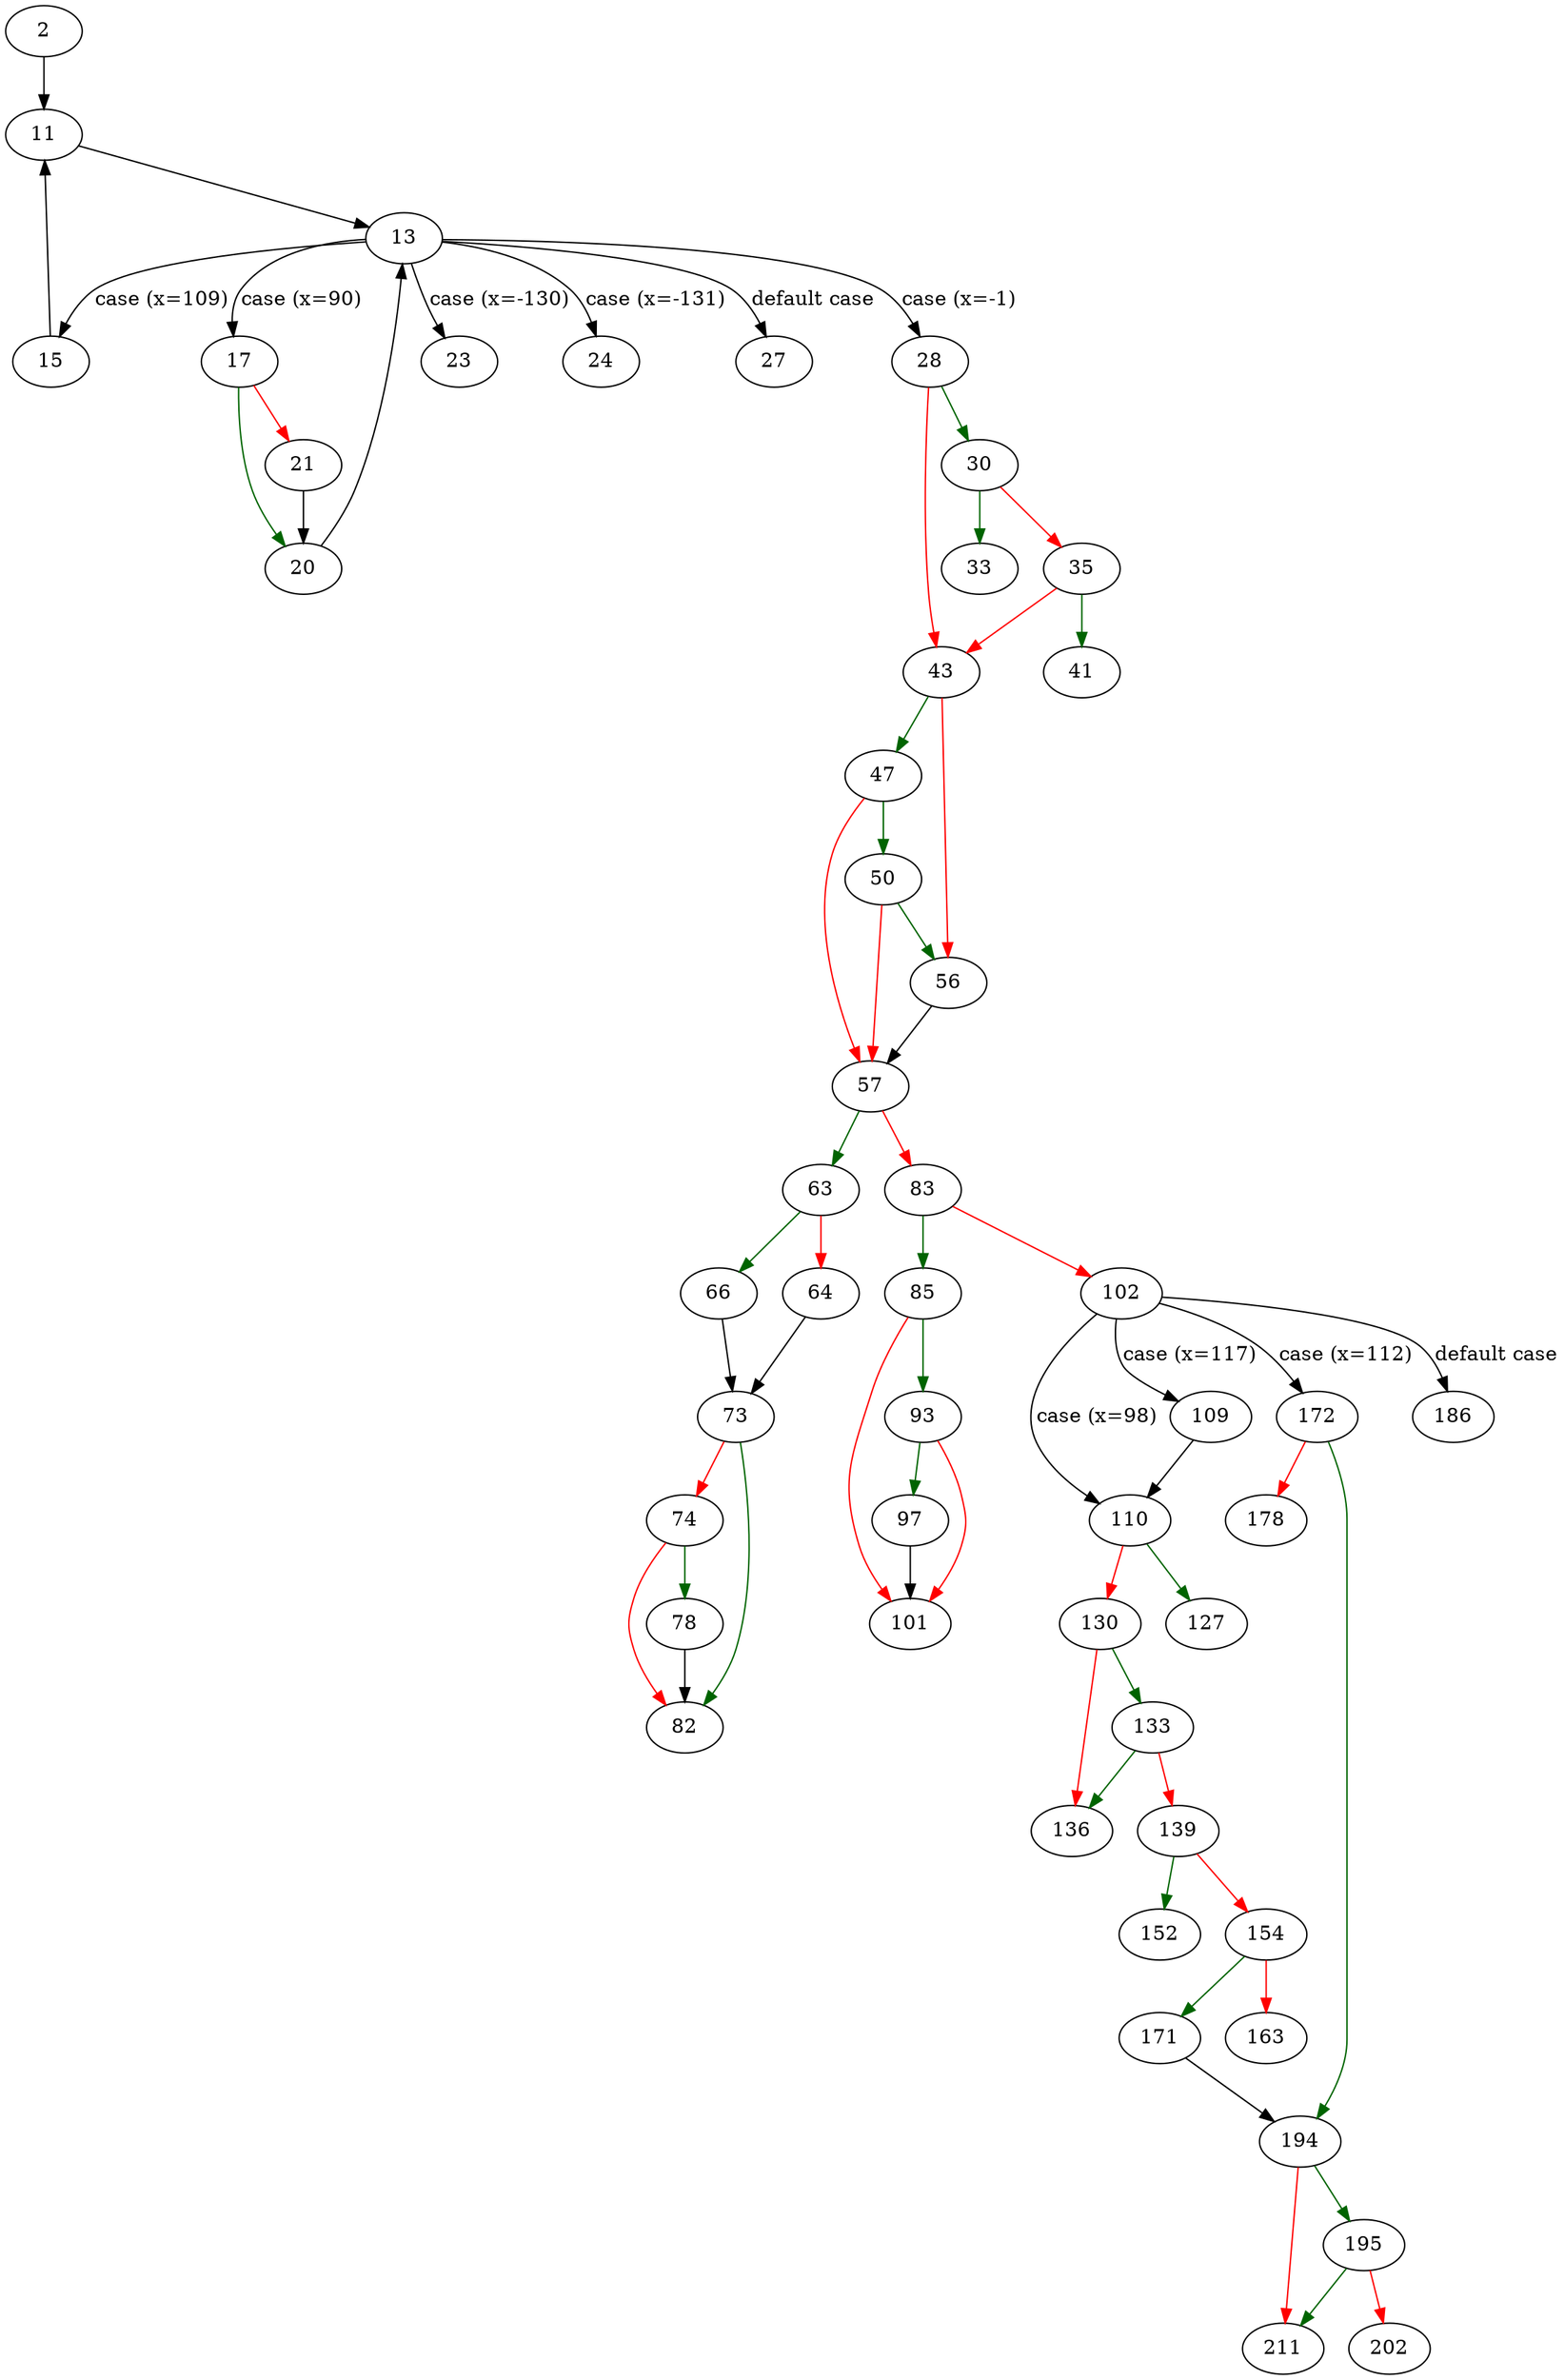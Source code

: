 strict digraph "main" {
	// Node definitions.
	2 [entry=true];
	11;
	13;
	28;
	15;
	17;
	23;
	24;
	27;
	20;
	21;
	30;
	43;
	33;
	35;
	41;
	47;
	56;
	50;
	57;
	63;
	83;
	66;
	64;
	73;
	82;
	74;
	78;
	85;
	102;
	93;
	101;
	97;
	110;
	109;
	172;
	186;
	127;
	130;
	133;
	136;
	139;
	152;
	154;
	171;
	163;
	194;
	178;
	195;
	211;
	202;

	// Edge definitions.
	2 -> 11;
	11 -> 13;
	13 -> 28 [
		cond="case (x=-1)"
		label="case (x=-1)"
	];
	13 -> 15 [
		cond="case (x=109)"
		label="case (x=109)"
	];
	13 -> 17 [
		cond="case (x=90)"
		label="case (x=90)"
	];
	13 -> 23 [
		cond="case (x=-130)"
		label="case (x=-130)"
	];
	13 -> 24 [
		cond="case (x=-131)"
		label="case (x=-131)"
	];
	13 -> 27 [
		cond="default case"
		label="default case"
	];
	28 -> 30 [
		color=darkgreen
		cond=true
	];
	28 -> 43 [
		color=red
		cond=false
	];
	15 -> 11;
	17 -> 20 [
		color=darkgreen
		cond=true
	];
	17 -> 21 [
		color=red
		cond=false
	];
	20 -> 13;
	21 -> 20;
	30 -> 33 [
		color=darkgreen
		cond=true
	];
	30 -> 35 [
		color=red
		cond=false
	];
	43 -> 47 [
		color=darkgreen
		cond=true
	];
	43 -> 56 [
		color=red
		cond=false
	];
	35 -> 43 [
		color=red
		cond=false
	];
	35 -> 41 [
		color=darkgreen
		cond=true
	];
	47 -> 50 [
		color=darkgreen
		cond=true
	];
	47 -> 57 [
		color=red
		cond=false
	];
	56 -> 57;
	50 -> 56 [
		color=darkgreen
		cond=true
	];
	50 -> 57 [
		color=red
		cond=false
	];
	57 -> 63 [
		color=darkgreen
		cond=true
	];
	57 -> 83 [
		color=red
		cond=false
	];
	63 -> 66 [
		color=darkgreen
		cond=true
	];
	63 -> 64 [
		color=red
		cond=false
	];
	83 -> 85 [
		color=darkgreen
		cond=true
	];
	83 -> 102 [
		color=red
		cond=false
	];
	66 -> 73;
	64 -> 73;
	73 -> 82 [
		color=darkgreen
		cond=true
	];
	73 -> 74 [
		color=red
		cond=false
	];
	74 -> 82 [
		color=red
		cond=false
	];
	74 -> 78 [
		color=darkgreen
		cond=true
	];
	78 -> 82;
	85 -> 93 [
		color=darkgreen
		cond=true
	];
	85 -> 101 [
		color=red
		cond=false
	];
	102 -> 110 [
		cond="case (x=98)"
		label="case (x=98)"
	];
	102 -> 109 [
		cond="case (x=117)"
		label="case (x=117)"
	];
	102 -> 172 [
		cond="case (x=112)"
		label="case (x=112)"
	];
	102 -> 186 [
		cond="default case"
		label="default case"
	];
	93 -> 101 [
		color=red
		cond=false
	];
	93 -> 97 [
		color=darkgreen
		cond=true
	];
	97 -> 101;
	110 -> 127 [
		color=darkgreen
		cond=true
	];
	110 -> 130 [
		color=red
		cond=false
	];
	109 -> 110;
	172 -> 194 [
		color=darkgreen
		cond=true
	];
	172 -> 178 [
		color=red
		cond=false
	];
	130 -> 133 [
		color=darkgreen
		cond=true
	];
	130 -> 136 [
		color=red
		cond=false
	];
	133 -> 136 [
		color=darkgreen
		cond=true
	];
	133 -> 139 [
		color=red
		cond=false
	];
	139 -> 152 [
		color=darkgreen
		cond=true
	];
	139 -> 154 [
		color=red
		cond=false
	];
	154 -> 171 [
		color=darkgreen
		cond=true
	];
	154 -> 163 [
		color=red
		cond=false
	];
	171 -> 194;
	194 -> 195 [
		color=darkgreen
		cond=true
	];
	194 -> 211 [
		color=red
		cond=false
	];
	195 -> 211 [
		color=darkgreen
		cond=true
	];
	195 -> 202 [
		color=red
		cond=false
	];
}